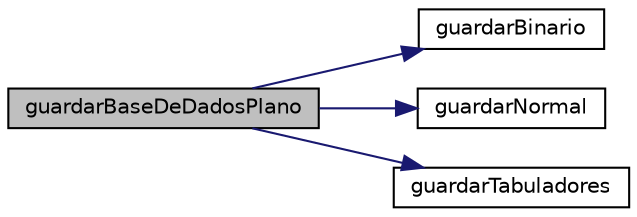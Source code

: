 digraph "guardarBaseDeDadosPlano"
{
 // LATEX_PDF_SIZE
  edge [fontname="Helvetica",fontsize="10",labelfontname="Helvetica",labelfontsize="10"];
  node [fontname="Helvetica",fontsize="10",shape=record];
  rankdir="LR";
  Node1 [label="guardarBaseDeDadosPlano",height=0.2,width=0.4,color="black", fillcolor="grey75", style="filled", fontcolor="black",tooltip="Função que chama as 3 funções de guardar os dados."];
  Node1 -> Node2 [color="midnightblue",fontsize="10",style="solid",fontname="Helvetica"];
  Node2 [label="guardarBinario",height=0.2,width=0.4,color="black", fillcolor="white", style="filled",URL="$Plano_8c.html#aeacc68da14db63b7d170de88591b882e",tooltip="Função que envia dados para o ficheiro txt em binario."];
  Node1 -> Node3 [color="midnightblue",fontsize="10",style="solid",fontname="Helvetica"];
  Node3 [label="guardarNormal",height=0.2,width=0.4,color="black", fillcolor="white", style="filled",URL="$Plano_8c.html#a23e03ae8e58e37ab0cae69446f94d813",tooltip="Função que envia dados para o ficheiro txt."];
  Node1 -> Node4 [color="midnightblue",fontsize="10",style="solid",fontname="Helvetica"];
  Node4 [label="guardarTabuladores",height=0.2,width=0.4,color="black", fillcolor="white", style="filled",URL="$Plano_8c.html#a86347fe5b204f640d4c54fa3b17ffea3",tooltip="Função que envia dados para o ficheiro txt com tabs."];
}
